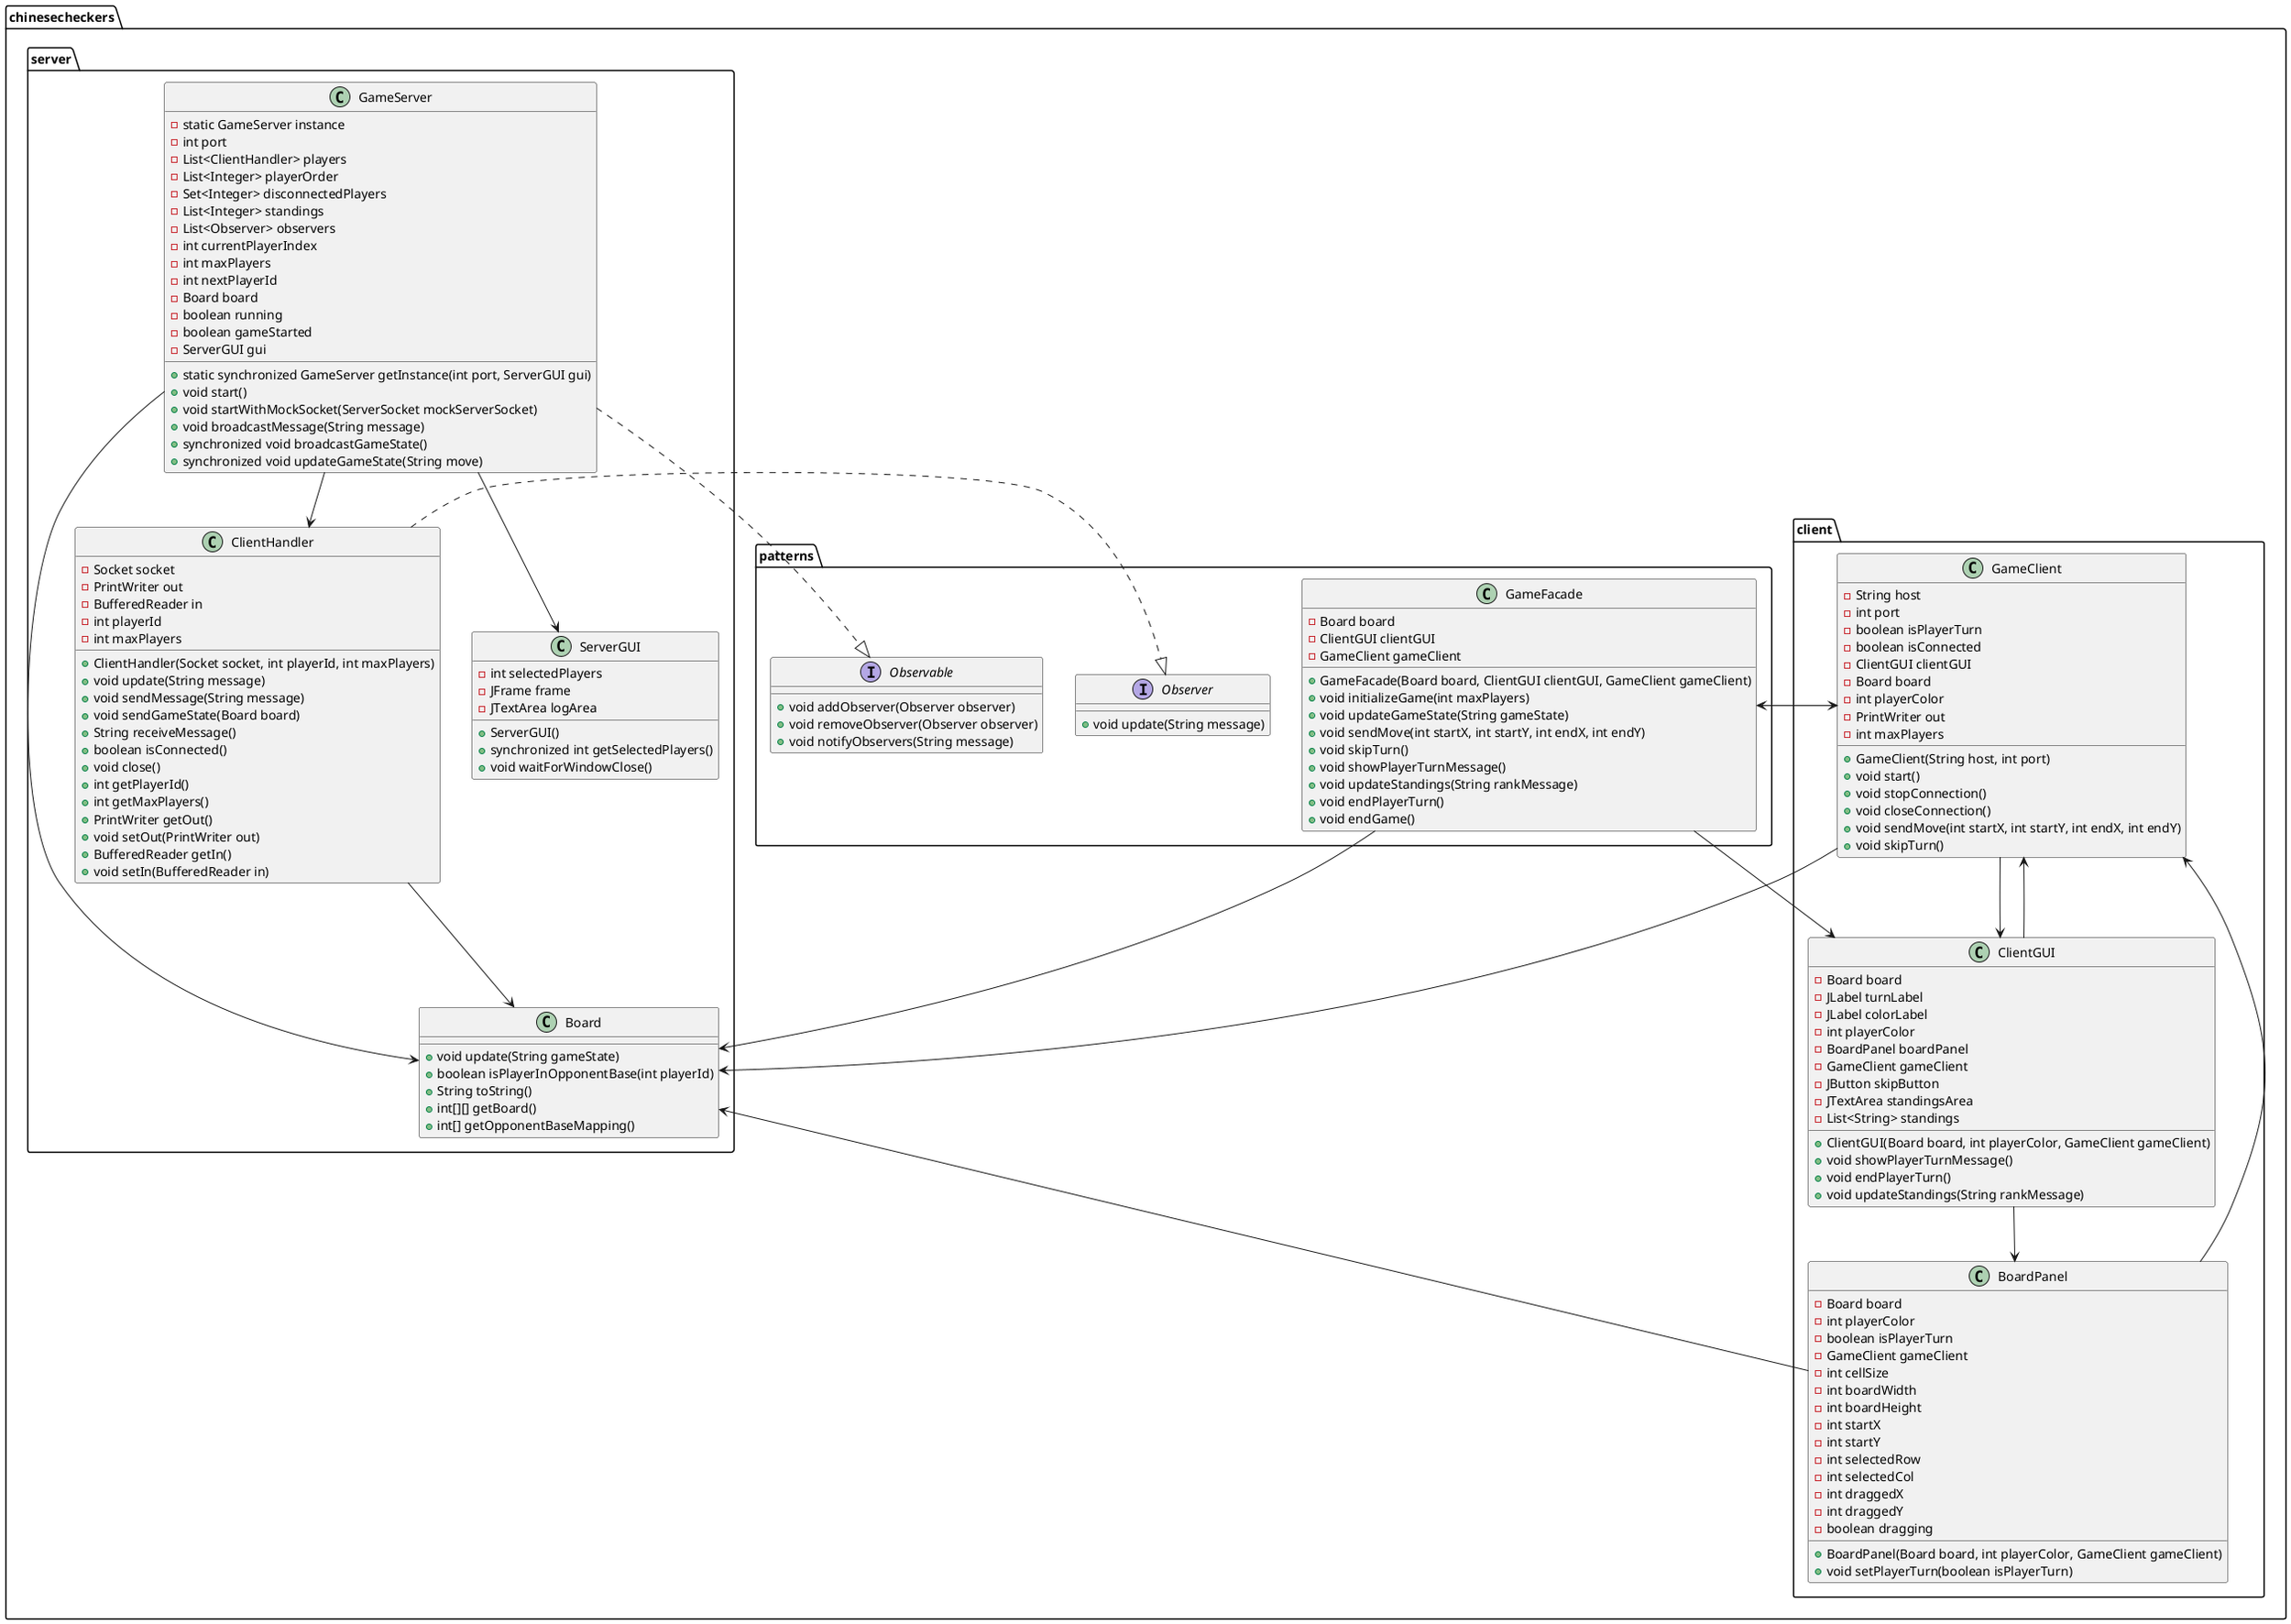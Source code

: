 @startuml DiagramKlas

package chinesecheckers.client {
    class GameClient {
        - String host
        - int port
        - boolean isPlayerTurn
        - boolean isConnected
        - ClientGUI clientGUI
        - Board board
        - int playerColor
        - PrintWriter out
        - int maxPlayers
        + GameClient(String host, int port)
        + void start()
        + void stopConnection()
        + void closeConnection()
        + void sendMove(int startX, int startY, int endX, int endY)
        + void skipTurn()
    }

    class ClientGUI {
        - Board board
        - JLabel turnLabel
        - JLabel colorLabel
        - int playerColor
        - BoardPanel boardPanel
        - GameClient gameClient
        - JButton skipButton
        - JTextArea standingsArea
        - List<String> standings
        + ClientGUI(Board board, int playerColor, GameClient gameClient)
        + void showPlayerTurnMessage()
        + void endPlayerTurn()
        + void updateStandings(String rankMessage)
    }

    class BoardPanel {
        - Board board
        - int playerColor
        - boolean isPlayerTurn
        - GameClient gameClient
        - int cellSize
        - int boardWidth
        - int boardHeight
        - int startX
        - int startY
        - int selectedRow
        - int selectedCol
        - int draggedX
        - int draggedY
        - boolean dragging
        + BoardPanel(Board board, int playerColor, GameClient gameClient)
        + void setPlayerTurn(boolean isPlayerTurn)
    }
}

package chinesecheckers.server {
    class GameServer {
        - static GameServer instance
        - int port
        - List<ClientHandler> players
        - List<Integer> playerOrder
        - Set<Integer> disconnectedPlayers
        - List<Integer> standings
        - List<Observer> observers
        - int currentPlayerIndex
        - int maxPlayers
        - int nextPlayerId
        - Board board
        - boolean running
        - boolean gameStarted
        - ServerGUI gui
        + static synchronized GameServer getInstance(int port, ServerGUI gui)
        + void start()
        + void startWithMockSocket(ServerSocket mockServerSocket)
        + void broadcastMessage(String message)
        + synchronized void broadcastGameState()
        + synchronized void updateGameState(String move)
    }

    class ClientHandler {
        - Socket socket
        - PrintWriter out
        - BufferedReader in
        - int playerId
        - int maxPlayers
        + ClientHandler(Socket socket, int playerId, int maxPlayers)
        + void update(String message)
        + void sendMessage(String message)
        + void sendGameState(Board board)
        + String receiveMessage()
        + boolean isConnected()
        + void close()
        + int getPlayerId()
        + int getMaxPlayers()
        + PrintWriter getOut()
        + void setOut(PrintWriter out)
        + BufferedReader getIn()
        + void setIn(BufferedReader in)
    }

    class ServerGUI {
        - int selectedPlayers
        - JFrame frame
        - JTextArea logArea
        + ServerGUI()
        + synchronized int getSelectedPlayers()
        + void waitForWindowClose()
    }

    class Board {
        + void update(String gameState)
        + boolean isPlayerInOpponentBase(int playerId)
        + String toString()
        + int[][] getBoard()
        + int[] getOpponentBaseMapping()
    }
}

package chinesecheckers.patterns {
    class GameFacade {
        - Board board
        - ClientGUI clientGUI
        - GameClient gameClient
        + GameFacade(Board board, ClientGUI clientGUI, GameClient gameClient)
        + void initializeGame(int maxPlayers)
        + void updateGameState(String gameState)
        + void sendMove(int startX, int startY, int endX, int endY)
        + void skipTurn()
        + void showPlayerTurnMessage()
        + void updateStandings(String rankMessage)
        + void endPlayerTurn()
        + void endGame()
    }

    interface Observable {
        + void addObserver(Observer observer)
        + void removeObserver(Observer observer)
        + void notifyObservers(String message)
    }

    interface Observer {
        + void update(String message)
    }
}



GameClient --> ClientGUI
GameClient --> Board
GameClient --> GameFacade
ClientGUI --> BoardPanel
ClientGUI --> GameClient
BoardPanel --> Board
BoardPanel --> GameClient
GameServer --> ClientHandler
GameServer --> Board
GameServer --> ServerGUI
ClientHandler --> Board
GameServer ..|> Observable
ClientHandler ..|> Observer
GameFacade --> Board
GameFacade --> ClientGUI
GameFacade --> GameClient

@enduml